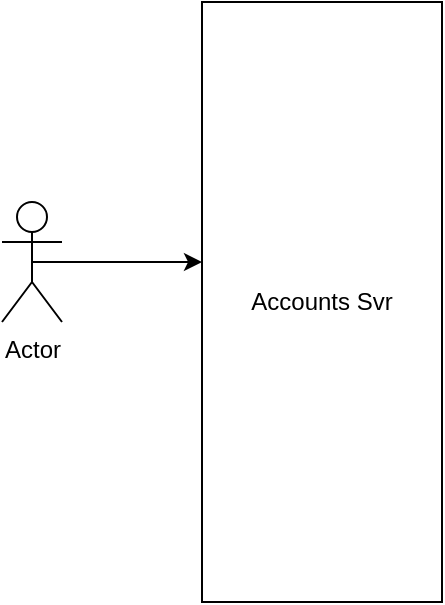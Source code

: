 <mxfile version="15.5.8" type="github">
  <diagram id="6dQVdoPowOKht2jL1TNc" name="Page-1">
    <mxGraphModel dx="774" dy="769" grid="1" gridSize="10" guides="1" tooltips="1" connect="1" arrows="1" fold="1" page="1" pageScale="1" pageWidth="850" pageHeight="1100" math="0" shadow="0">
      <root>
        <mxCell id="0" />
        <mxCell id="1" parent="0" />
        <mxCell id="dVfTzYG88PGcTrh5_ziJ-4" style="edgeStyle=orthogonalEdgeStyle;rounded=0;orthogonalLoop=1;jettySize=auto;html=1;exitX=0.5;exitY=0.5;exitDx=0;exitDy=0;exitPerimeter=0;" edge="1" parent="1" source="dVfTzYG88PGcTrh5_ziJ-1">
          <mxGeometry relative="1" as="geometry">
            <mxPoint x="160" y="220" as="targetPoint" />
          </mxGeometry>
        </mxCell>
        <mxCell id="dVfTzYG88PGcTrh5_ziJ-1" value="Actor" style="shape=umlActor;verticalLabelPosition=bottom;verticalAlign=top;html=1;" vertex="1" parent="1">
          <mxGeometry x="60" y="190" width="30" height="60" as="geometry" />
        </mxCell>
        <mxCell id="dVfTzYG88PGcTrh5_ziJ-5" value="Accounts Svr&lt;br&gt;" style="rounded=0;whiteSpace=wrap;html=1;" vertex="1" parent="1">
          <mxGeometry x="160" y="90" width="120" height="300" as="geometry" />
        </mxCell>
      </root>
    </mxGraphModel>
  </diagram>
</mxfile>
